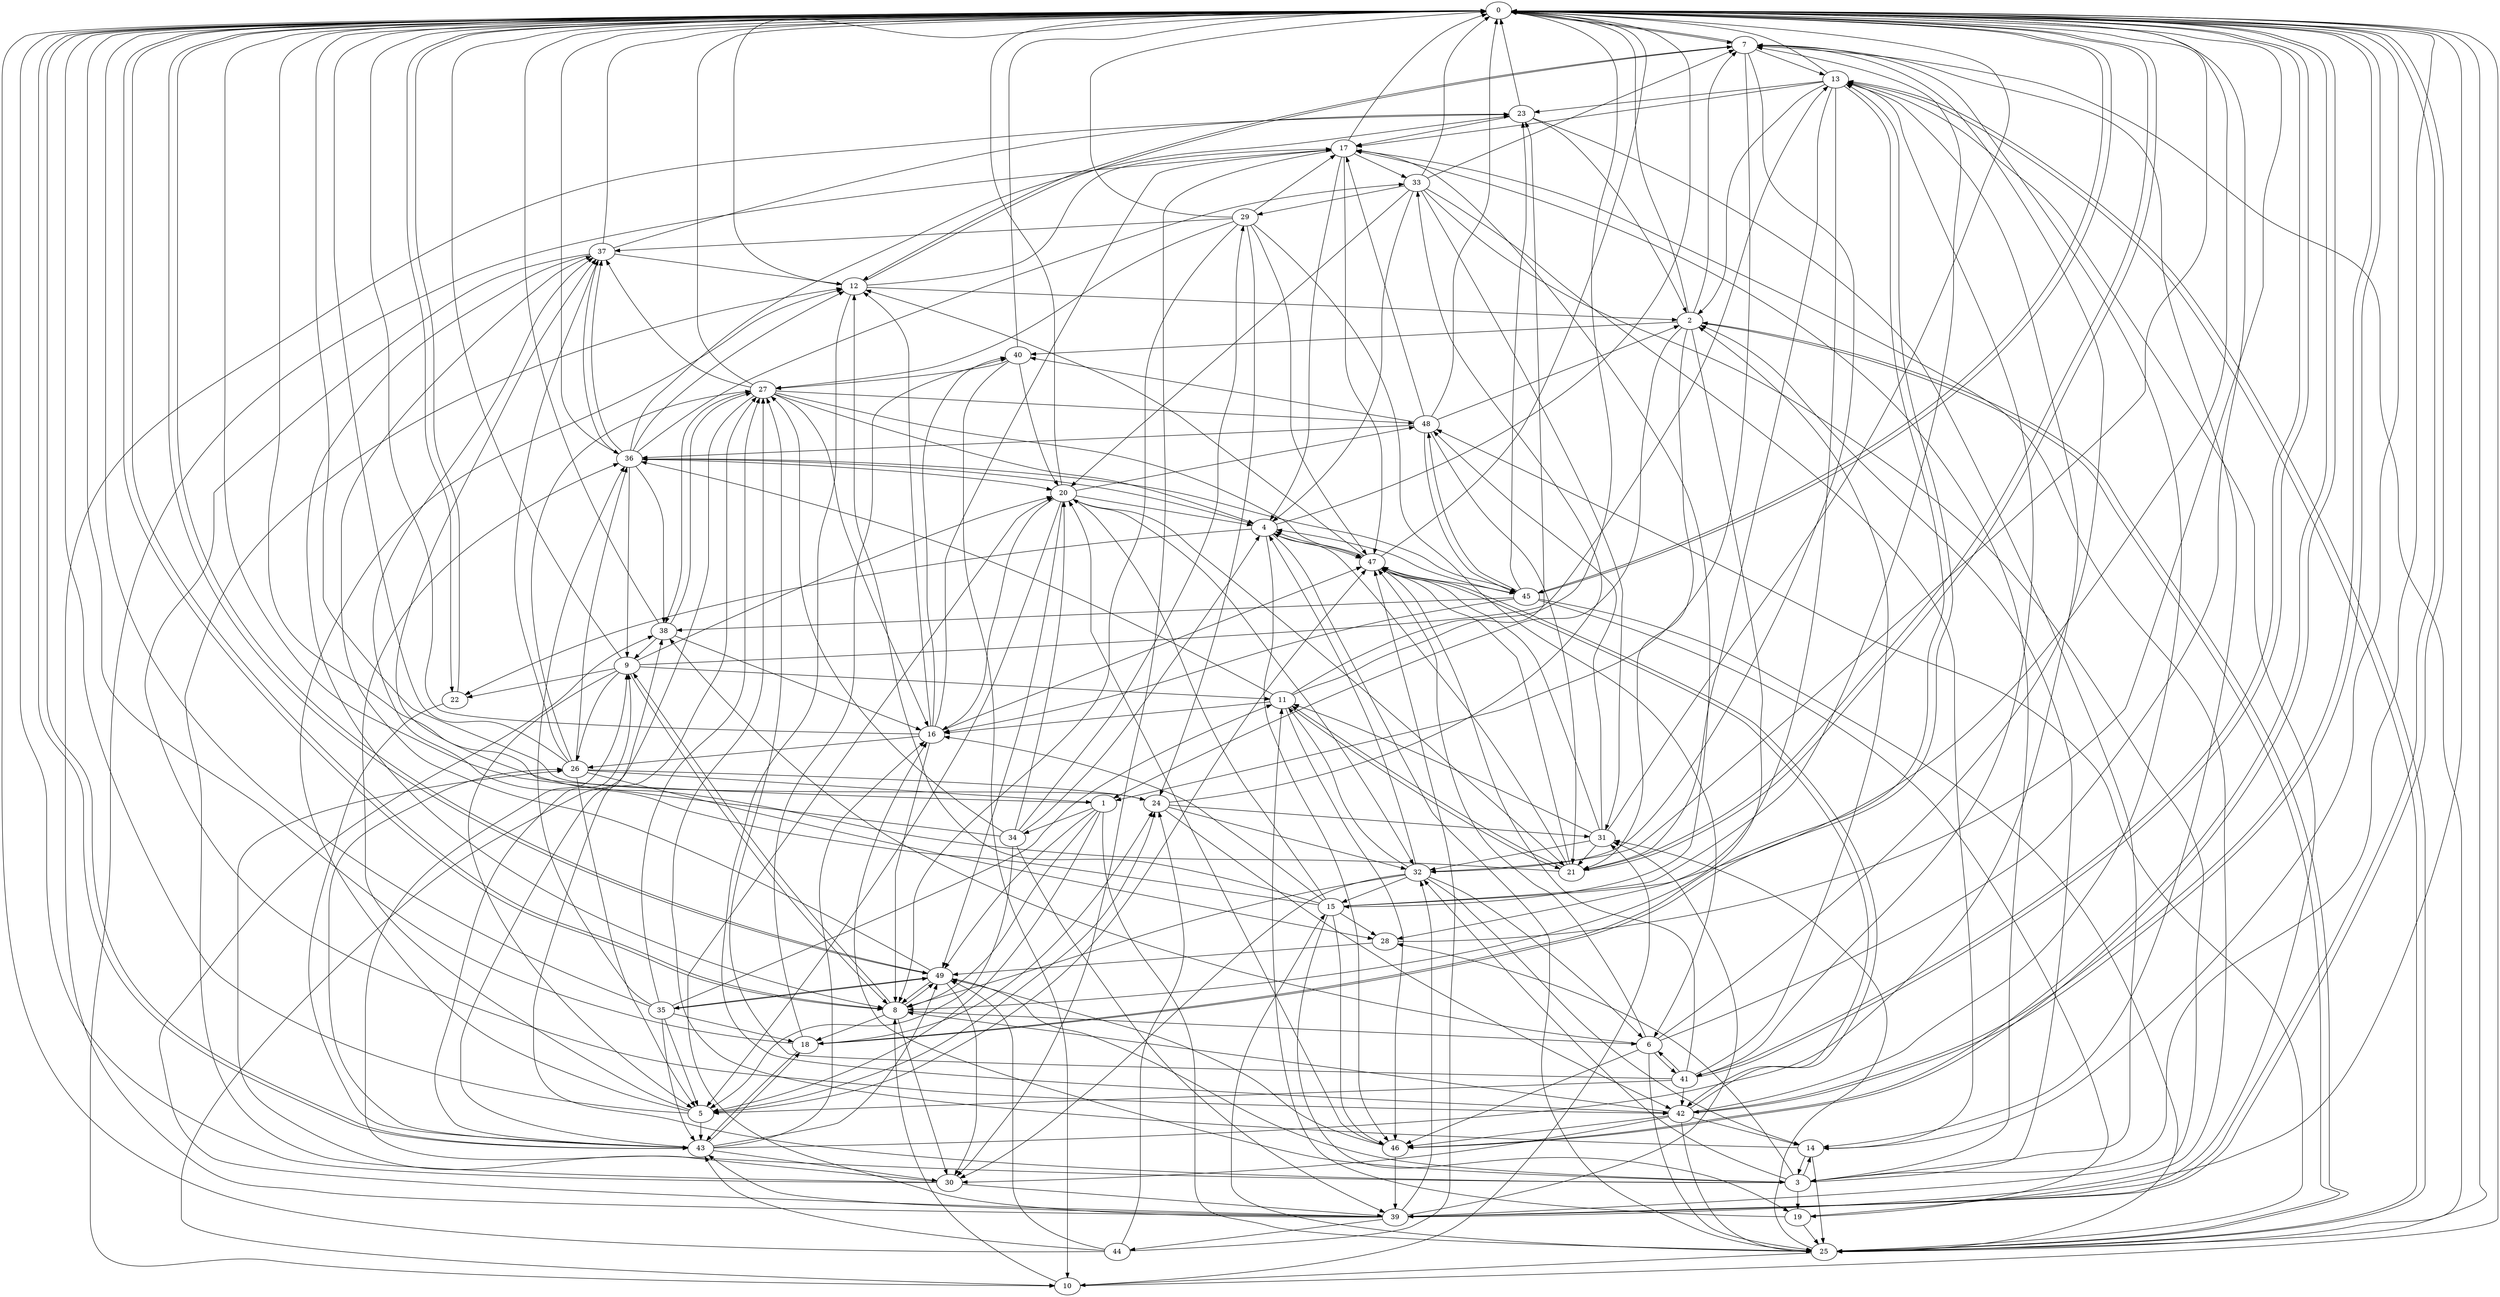 strict digraph "" {
	0	 [component_delay=3];
	7	 [component_delay=3];
	0 -> 7	 [wire_delay=1];
	8	 [component_delay=3];
	0 -> 8	 [wire_delay=1];
	21	 [component_delay=3];
	0 -> 21	 [wire_delay=1];
	22	 [component_delay=3];
	0 -> 22	 [wire_delay=1];
	39	 [component_delay=3];
	0 -> 39	 [wire_delay=1];
	41	 [component_delay=3];
	0 -> 41	 [wire_delay=1];
	42	 [component_delay=3];
	0 -> 42	 [wire_delay=1];
	43	 [component_delay=3];
	0 -> 43	 [wire_delay=1];
	45	 [component_delay=3];
	0 -> 45	 [wire_delay=1];
	46	 [component_delay=3];
	0 -> 46	 [wire_delay=1];
	49	 [component_delay=3];
	0 -> 49	 [wire_delay=1];
	1	 [component_delay=3];
	1 -> 0	 [wire_delay=1];
	5	 [component_delay=3];
	1 -> 5	 [wire_delay=1];
	1 -> 8	 [wire_delay=1];
	25	 [component_delay=3];
	1 -> 25	 [wire_delay=1];
	34	 [component_delay=3];
	1 -> 34	 [wire_delay=1];
	1 -> 49	 [wire_delay=1];
	2	 [component_delay=3];
	2 -> 0	 [wire_delay=1];
	2 -> 1	 [wire_delay=1];
	2 -> 7	 [wire_delay=1];
	2 -> 8	 [wire_delay=1];
	2 -> 21	 [wire_delay=1];
	2 -> 25	 [wire_delay=1];
	40	 [component_delay=3];
	2 -> 40	 [wire_delay=1];
	3	 [component_delay=3];
	3 -> 0	 [wire_delay=1];
	3 -> 2	 [wire_delay=1];
	14	 [component_delay=3];
	3 -> 14	 [wire_delay=1];
	16	 [component_delay=3];
	3 -> 16	 [wire_delay=1];
	17	 [component_delay=3];
	3 -> 17	 [wire_delay=1];
	19	 [component_delay=3];
	3 -> 19	 [wire_delay=1];
	26	 [component_delay=3];
	3 -> 26	 [wire_delay=1];
	28	 [component_delay=3];
	3 -> 28	 [wire_delay=1];
	32	 [component_delay=3];
	3 -> 32	 [wire_delay=1];
	38	 [component_delay=3];
	3 -> 38	 [wire_delay=1];
	4	 [component_delay=3];
	4 -> 0	 [wire_delay=1];
	4 -> 22	 [wire_delay=1];
	4 -> 25	 [wire_delay=1];
	36	 [component_delay=3];
	4 -> 36	 [wire_delay=1];
	4 -> 46	 [wire_delay=1];
	47	 [component_delay=3];
	4 -> 47	 [wire_delay=1];
	5 -> 0	 [wire_delay=1];
	12	 [component_delay=3];
	5 -> 12	 [wire_delay=1];
	24	 [component_delay=3];
	5 -> 24	 [wire_delay=1];
	5 -> 36	 [wire_delay=1];
	5 -> 43	 [wire_delay=1];
	5 -> 47	 [wire_delay=1];
	6	 [component_delay=3];
	6 -> 0	 [wire_delay=1];
	6 -> 7	 [wire_delay=1];
	6 -> 25	 [wire_delay=1];
	6 -> 38	 [wire_delay=1];
	6 -> 41	 [wire_delay=1];
	6 -> 46	 [wire_delay=1];
	6 -> 47	 [wire_delay=1];
	7 -> 0	 [wire_delay=1];
	7 -> 1	 [wire_delay=1];
	7 -> 12	 [wire_delay=1];
	13	 [component_delay=3];
	7 -> 13	 [wire_delay=1];
	7 -> 14	 [wire_delay=1];
	7 -> 32	 [wire_delay=1];
	8 -> 0	 [wire_delay=1];
	8 -> 6	 [wire_delay=1];
	9	 [component_delay=3];
	8 -> 9	 [wire_delay=1];
	18	 [component_delay=3];
	8 -> 18	 [wire_delay=1];
	30	 [component_delay=3];
	8 -> 30	 [wire_delay=1];
	8 -> 49	 [wire_delay=1];
	9 -> 0	 [wire_delay=1];
	9 -> 5	 [wire_delay=1];
	9 -> 8	 [wire_delay=1];
	11	 [component_delay=3];
	9 -> 11	 [wire_delay=1];
	9 -> 13	 [wire_delay=1];
	20	 [component_delay=3];
	9 -> 20	 [wire_delay=1];
	9 -> 22	 [wire_delay=1];
	9 -> 26	 [wire_delay=1];
	10	 [component_delay=3];
	10 -> 0	 [wire_delay=1];
	10 -> 8	 [wire_delay=1];
	31	 [component_delay=3];
	10 -> 31	 [wire_delay=1];
	11 -> 0	 [wire_delay=1];
	11 -> 16	 [wire_delay=1];
	11 -> 21	 [wire_delay=1];
	23	 [component_delay=3];
	11 -> 23	 [wire_delay=1];
	11 -> 36	 [wire_delay=1];
	11 -> 46	 [wire_delay=1];
	12 -> 0	 [wire_delay=1];
	12 -> 2	 [wire_delay=1];
	12 -> 7	 [wire_delay=1];
	12 -> 17	 [wire_delay=1];
	12 -> 42	 [wire_delay=1];
	13 -> 0	 [wire_delay=1];
	13 -> 2	 [wire_delay=1];
	13 -> 17	 [wire_delay=1];
	13 -> 18	 [wire_delay=1];
	13 -> 21	 [wire_delay=1];
	13 -> 23	 [wire_delay=1];
	13 -> 25	 [wire_delay=1];
	13 -> 28	 [wire_delay=1];
	13 -> 41	 [wire_delay=1];
	14 -> 0	 [wire_delay=1];
	14 -> 3	 [wire_delay=1];
	14 -> 25	 [wire_delay=1];
	27	 [component_delay=3];
	14 -> 27	 [wire_delay=1];
	15	 [component_delay=3];
	15 -> 0	 [wire_delay=1];
	15 -> 7	 [wire_delay=1];
	15 -> 12	 [wire_delay=1];
	15 -> 16	 [wire_delay=1];
	15 -> 19	 [wire_delay=1];
	15 -> 20	 [wire_delay=1];
	15 -> 28	 [wire_delay=1];
	37	 [component_delay=3];
	15 -> 37	 [wire_delay=1];
	15 -> 46	 [wire_delay=1];
	16 -> 0	 [wire_delay=1];
	16 -> 8	 [wire_delay=1];
	16 -> 12	 [wire_delay=1];
	16 -> 17	 [wire_delay=1];
	16 -> 26	 [wire_delay=1];
	16 -> 40	 [wire_delay=1];
	16 -> 47	 [wire_delay=1];
	17 -> 0	 [wire_delay=1];
	17 -> 4	 [wire_delay=1];
	17 -> 10	 [wire_delay=1];
	17 -> 15	 [wire_delay=1];
	17 -> 30	 [wire_delay=1];
	33	 [component_delay=3];
	17 -> 33	 [wire_delay=1];
	17 -> 47	 [wire_delay=1];
	18 -> 0	 [wire_delay=1];
	18 -> 13	 [wire_delay=1];
	18 -> 24	 [wire_delay=1];
	18 -> 40	 [wire_delay=1];
	18 -> 43	 [wire_delay=1];
	19 -> 0	 [wire_delay=1];
	19 -> 11	 [wire_delay=1];
	19 -> 25	 [wire_delay=1];
	20 -> 0	 [wire_delay=1];
	20 -> 4	 [wire_delay=1];
	20 -> 5	 [wire_delay=1];
	20 -> 16	 [wire_delay=1];
	20 -> 21	 [wire_delay=1];
	20 -> 32	 [wire_delay=1];
	48	 [component_delay=3];
	20 -> 48	 [wire_delay=1];
	20 -> 49	 [wire_delay=1];
	21 -> 0	 [wire_delay=1];
	21 -> 4	 [wire_delay=1];
	21 -> 11	 [wire_delay=1];
	21 -> 37	 [wire_delay=1];
	21 -> 47	 [wire_delay=1];
	22 -> 0	 [wire_delay=1];
	22 -> 43	 [wire_delay=1];
	23 -> 0	 [wire_delay=1];
	23 -> 2	 [wire_delay=1];
	23 -> 3	 [wire_delay=1];
	23 -> 17	 [wire_delay=1];
	24 -> 0	 [wire_delay=1];
	24 -> 31	 [wire_delay=1];
	24 -> 32	 [wire_delay=1];
	24 -> 33	 [wire_delay=1];
	24 -> 42	 [wire_delay=1];
	25 -> 0	 [wire_delay=1];
	25 -> 2	 [wire_delay=1];
	25 -> 7	 [wire_delay=1];
	25 -> 10	 [wire_delay=1];
	25 -> 13	 [wire_delay=1];
	25 -> 15	 [wire_delay=1];
	25 -> 31	 [wire_delay=1];
	25 -> 48	 [wire_delay=1];
	26 -> 0	 [wire_delay=1];
	26 -> 1	 [wire_delay=1];
	26 -> 5	 [wire_delay=1];
	26 -> 24	 [wire_delay=1];
	26 -> 27	 [wire_delay=1];
	26 -> 28	 [wire_delay=1];
	26 -> 36	 [wire_delay=1];
	26 -> 37	 [wire_delay=1];
	27 -> 0	 [wire_delay=1];
	27 -> 4	 [wire_delay=1];
	27 -> 10	 [wire_delay=1];
	27 -> 16	 [wire_delay=1];
	27 -> 37	 [wire_delay=1];
	27 -> 38	 [wire_delay=1];
	27 -> 47	 [wire_delay=1];
	27 -> 48	 [wire_delay=1];
	28 -> 0	 [wire_delay=1];
	28 -> 49	 [wire_delay=1];
	29	 [component_delay=3];
	29 -> 0	 [wire_delay=1];
	29 -> 6	 [wire_delay=1];
	29 -> 8	 [wire_delay=1];
	29 -> 17	 [wire_delay=1];
	29 -> 24	 [wire_delay=1];
	29 -> 27	 [wire_delay=1];
	29 -> 37	 [wire_delay=1];
	29 -> 47	 [wire_delay=1];
	30 -> 0	 [wire_delay=1];
	30 -> 9	 [wire_delay=1];
	30 -> 12	 [wire_delay=1];
	30 -> 39	 [wire_delay=1];
	31 -> 0	 [wire_delay=1];
	31 -> 11	 [wire_delay=1];
	31 -> 21	 [wire_delay=1];
	31 -> 32	 [wire_delay=1];
	31 -> 47	 [wire_delay=1];
	31 -> 48	 [wire_delay=1];
	32 -> 0	 [wire_delay=1];
	32 -> 4	 [wire_delay=1];
	32 -> 6	 [wire_delay=1];
	32 -> 8	 [wire_delay=1];
	32 -> 11	 [wire_delay=1];
	32 -> 14	 [wire_delay=1];
	32 -> 15	 [wire_delay=1];
	32 -> 30	 [wire_delay=1];
	33 -> 0	 [wire_delay=1];
	33 -> 4	 [wire_delay=1];
	33 -> 7	 [wire_delay=1];
	33 -> 14	 [wire_delay=1];
	33 -> 20	 [wire_delay=1];
	33 -> 29	 [wire_delay=1];
	33 -> 31	 [wire_delay=1];
	33 -> 39	 [wire_delay=1];
	34 -> 0	 [wire_delay=1];
	34 -> 4	 [wire_delay=1];
	34 -> 5	 [wire_delay=1];
	34 -> 20	 [wire_delay=1];
	34 -> 27	 [wire_delay=1];
	34 -> 29	 [wire_delay=1];
	34 -> 39	 [wire_delay=1];
	35	 [component_delay=3];
	35 -> 0	 [wire_delay=1];
	35 -> 5	 [wire_delay=1];
	35 -> 11	 [wire_delay=1];
	35 -> 18	 [wire_delay=1];
	35 -> 27	 [wire_delay=1];
	35 -> 36	 [wire_delay=1];
	35 -> 43	 [wire_delay=1];
	35 -> 49	 [wire_delay=1];
	36 -> 0	 [wire_delay=1];
	36 -> 9	 [wire_delay=1];
	36 -> 12	 [wire_delay=1];
	36 -> 20	 [wire_delay=1];
	36 -> 23	 [wire_delay=1];
	36 -> 33	 [wire_delay=1];
	36 -> 37	 [wire_delay=1];
	36 -> 38	 [wire_delay=1];
	36 -> 45	 [wire_delay=1];
	37 -> 0	 [wire_delay=1];
	37 -> 8	 [wire_delay=1];
	37 -> 12	 [wire_delay=1];
	37 -> 23	 [wire_delay=1];
	37 -> 36	 [wire_delay=1];
	37 -> 42	 [wire_delay=1];
	38 -> 0	 [wire_delay=1];
	38 -> 9	 [wire_delay=1];
	38 -> 16	 [wire_delay=1];
	38 -> 27	 [wire_delay=1];
	39 -> 0	 [wire_delay=1];
	39 -> 13	 [wire_delay=1];
	39 -> 17	 [wire_delay=1];
	39 -> 20	 [wire_delay=1];
	39 -> 23	 [wire_delay=1];
	39 -> 31	 [wire_delay=1];
	39 -> 32	 [wire_delay=1];
	39 -> 38	 [wire_delay=1];
	39 -> 43	 [wire_delay=1];
	44	 [component_delay=3];
	39 -> 44	 [wire_delay=1];
	40 -> 0	 [wire_delay=1];
	40 -> 10	 [wire_delay=1];
	40 -> 20	 [wire_delay=1];
	40 -> 27	 [wire_delay=1];
	41 -> 0	 [wire_delay=1];
	41 -> 2	 [wire_delay=1];
	41 -> 5	 [wire_delay=1];
	41 -> 6	 [wire_delay=1];
	41 -> 27	 [wire_delay=1];
	41 -> 42	 [wire_delay=1];
	41 -> 47	 [wire_delay=1];
	42 -> 0	 [wire_delay=1];
	42 -> 7	 [wire_delay=1];
	42 -> 8	 [wire_delay=1];
	42 -> 14	 [wire_delay=1];
	42 -> 25	 [wire_delay=1];
	42 -> 30	 [wire_delay=1];
	42 -> 46	 [wire_delay=1];
	42 -> 47	 [wire_delay=1];
	43 -> 0	 [wire_delay=1];
	43 -> 9	 [wire_delay=1];
	43 -> 13	 [wire_delay=1];
	43 -> 16	 [wire_delay=1];
	43 -> 18	 [wire_delay=1];
	43 -> 26	 [wire_delay=1];
	43 -> 27	 [wire_delay=1];
	43 -> 30	 [wire_delay=1];
	43 -> 49	 [wire_delay=1];
	44 -> 0	 [wire_delay=1];
	44 -> 24	 [wire_delay=1];
	44 -> 43	 [wire_delay=1];
	44 -> 47	 [wire_delay=1];
	44 -> 49	 [wire_delay=1];
	45 -> 0	 [wire_delay=1];
	45 -> 4	 [wire_delay=1];
	45 -> 16	 [wire_delay=1];
	45 -> 19	 [wire_delay=1];
	45 -> 23	 [wire_delay=1];
	45 -> 25	 [wire_delay=1];
	45 -> 38	 [wire_delay=1];
	45 -> 48	 [wire_delay=1];
	46 -> 0	 [wire_delay=1];
	46 -> 20	 [wire_delay=1];
	46 -> 39	 [wire_delay=1];
	46 -> 49	 [wire_delay=1];
	47 -> 0	 [wire_delay=1];
	47 -> 4	 [wire_delay=1];
	47 -> 12	 [wire_delay=1];
	47 -> 42	 [wire_delay=1];
	47 -> 45	 [wire_delay=1];
	48 -> 0	 [wire_delay=1];
	48 -> 2	 [wire_delay=1];
	48 -> 17	 [wire_delay=1];
	48 -> 21	 [wire_delay=1];
	48 -> 36	 [wire_delay=1];
	48 -> 40	 [wire_delay=1];
	48 -> 45	 [wire_delay=1];
	49 -> 0	 [wire_delay=1];
	49 -> 3	 [wire_delay=1];
	49 -> 8	 [wire_delay=1];
	49 -> 30	 [wire_delay=1];
	49 -> 35	 [wire_delay=1];
	49 -> 37	 [wire_delay=1];
}
